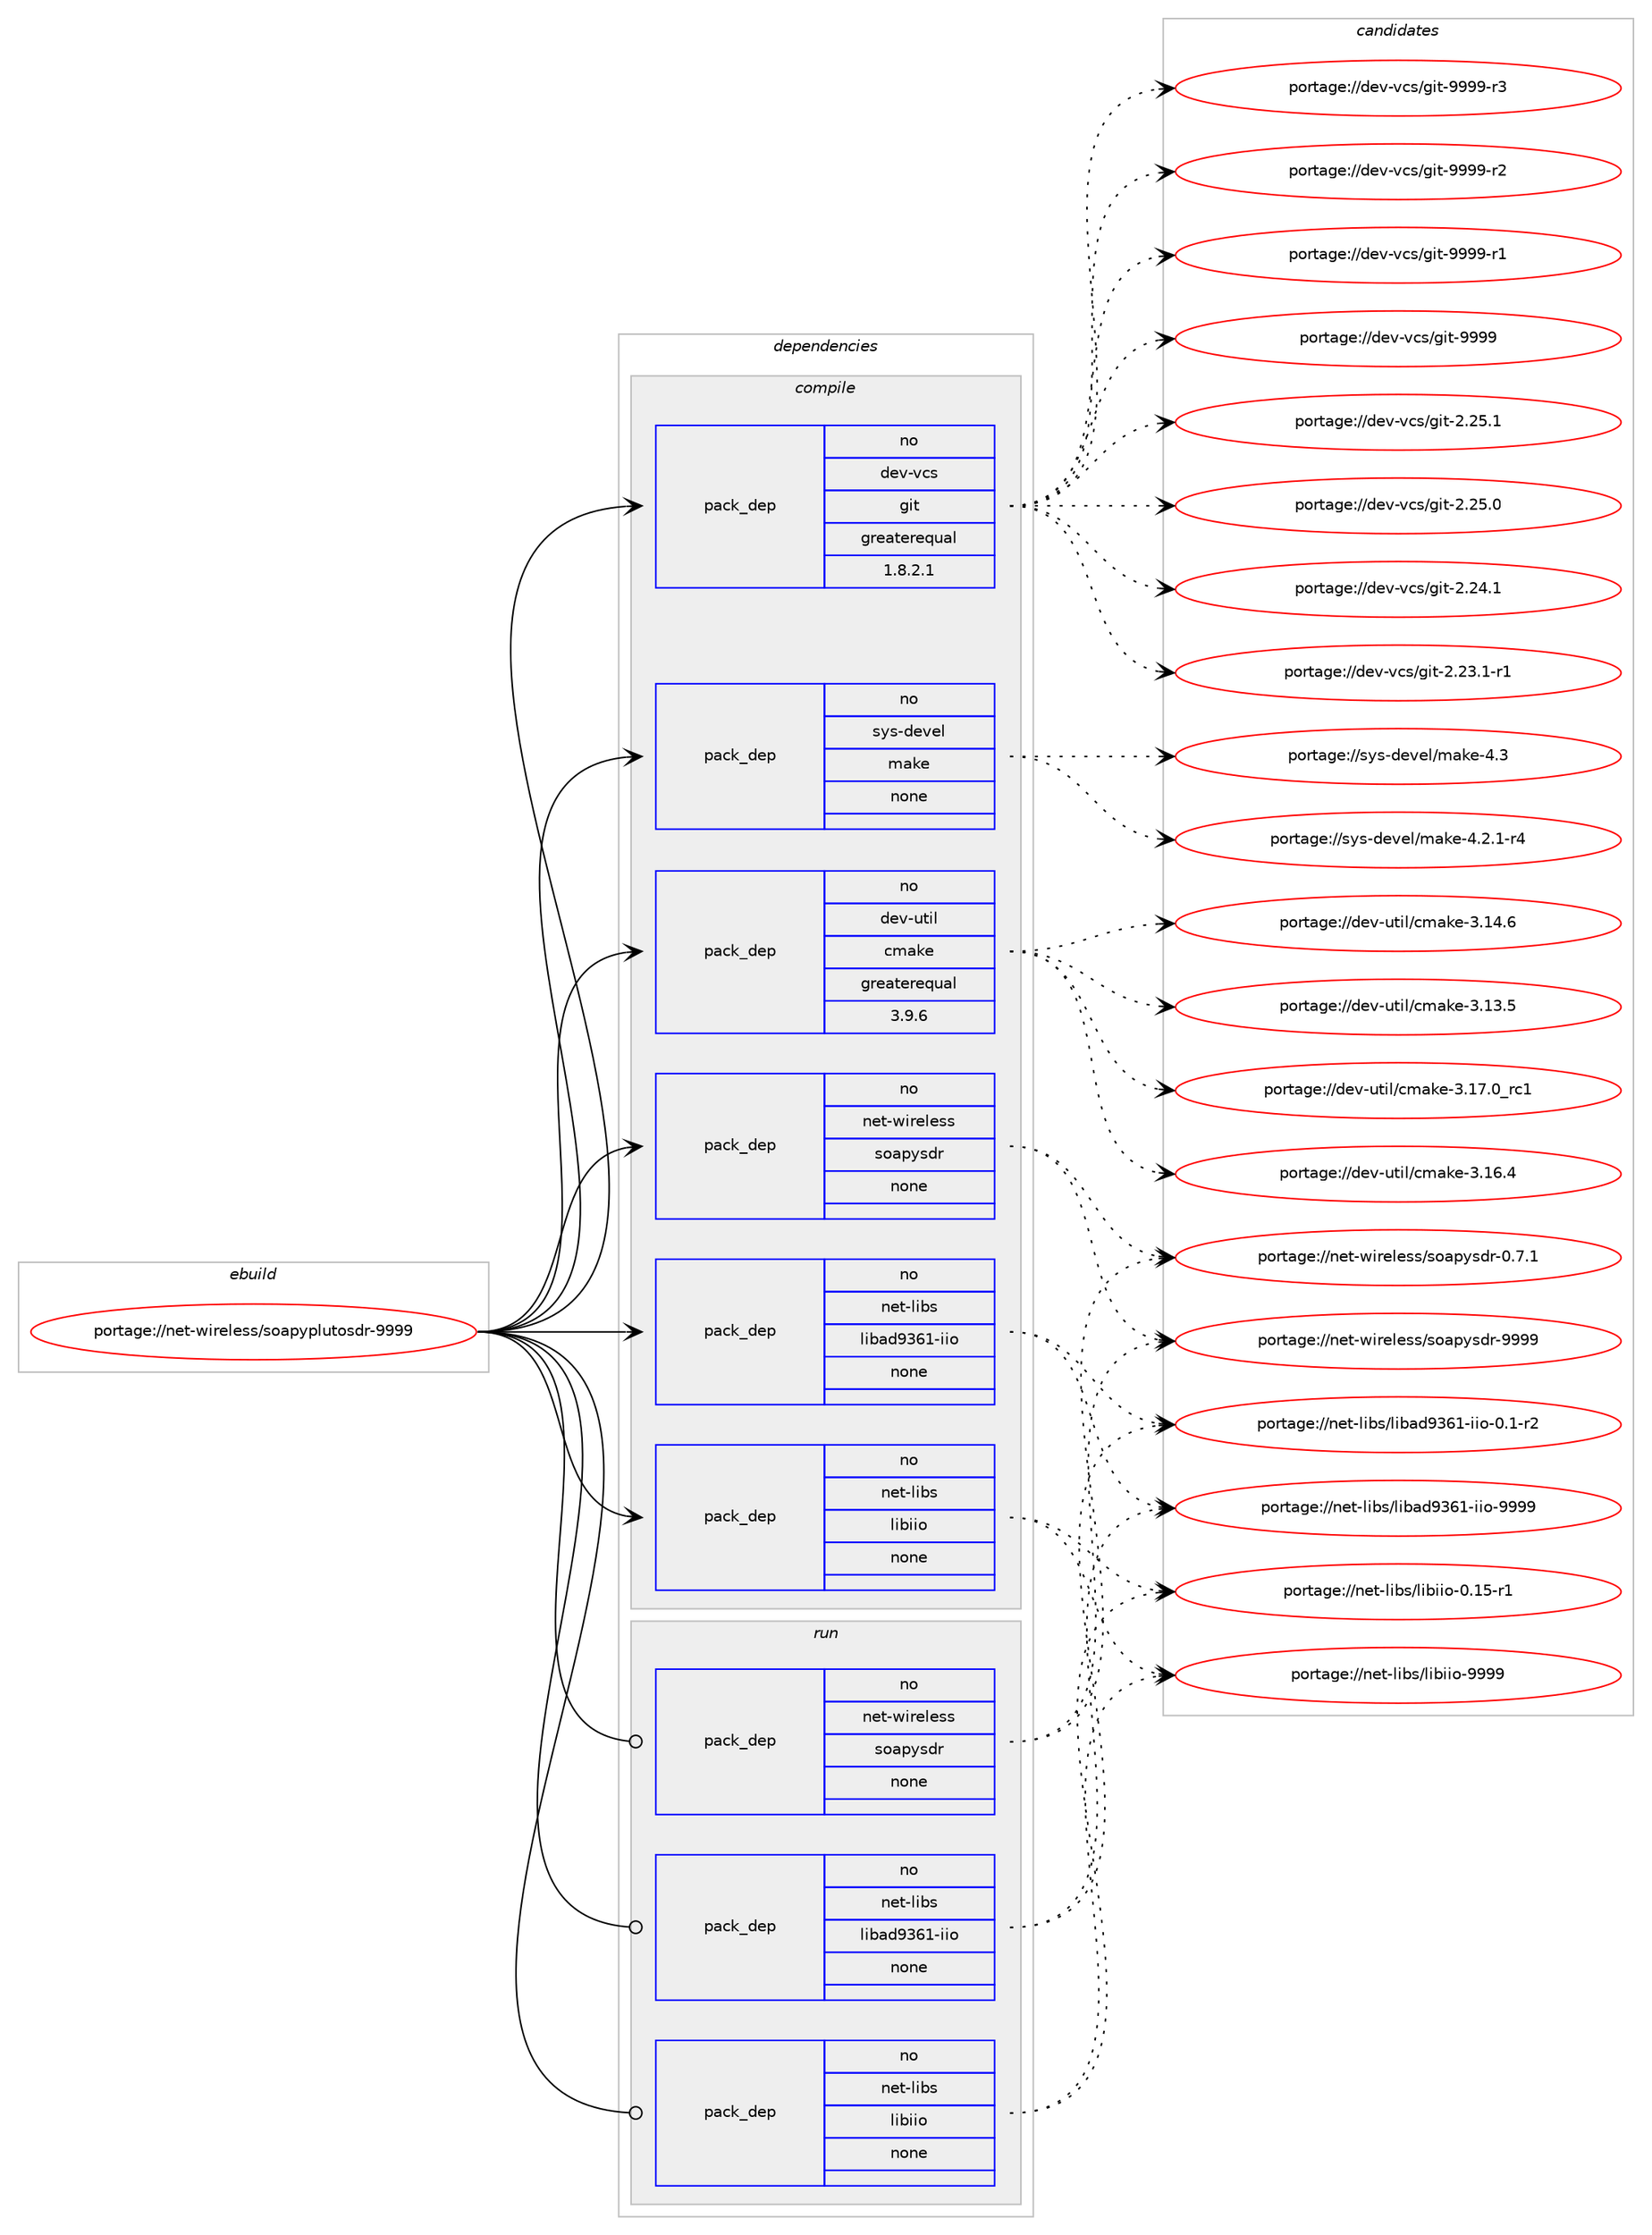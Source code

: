 digraph prolog {

# *************
# Graph options
# *************

newrank=true;
concentrate=true;
compound=true;
graph [rankdir=LR,fontname=Helvetica,fontsize=10,ranksep=1.5];#, ranksep=2.5, nodesep=0.2];
edge  [arrowhead=vee];
node  [fontname=Helvetica,fontsize=10];

# **********
# The ebuild
# **********

subgraph cluster_leftcol {
color=gray;
rank=same;
label=<<i>ebuild</i>>;
id [label="portage://net-wireless/soapyplutosdr-9999", color=red, width=4, href="../net-wireless/soapyplutosdr-9999.svg"];
}

# ****************
# The dependencies
# ****************

subgraph cluster_midcol {
color=gray;
label=<<i>dependencies</i>>;
subgraph cluster_compile {
fillcolor="#eeeeee";
style=filled;
label=<<i>compile</i>>;
subgraph pack50727 {
dependency64518 [label=<<TABLE BORDER="0" CELLBORDER="1" CELLSPACING="0" CELLPADDING="4" WIDTH="220"><TR><TD ROWSPAN="6" CELLPADDING="30">pack_dep</TD></TR><TR><TD WIDTH="110">no</TD></TR><TR><TD>dev-util</TD></TR><TR><TD>cmake</TD></TR><TR><TD>greaterequal</TD></TR><TR><TD>3.9.6</TD></TR></TABLE>>, shape=none, color=blue];
}
id:e -> dependency64518:w [weight=20,style="solid",arrowhead="vee"];
subgraph pack50728 {
dependency64519 [label=<<TABLE BORDER="0" CELLBORDER="1" CELLSPACING="0" CELLPADDING="4" WIDTH="220"><TR><TD ROWSPAN="6" CELLPADDING="30">pack_dep</TD></TR><TR><TD WIDTH="110">no</TD></TR><TR><TD>dev-vcs</TD></TR><TR><TD>git</TD></TR><TR><TD>greaterequal</TD></TR><TR><TD>1.8.2.1</TD></TR></TABLE>>, shape=none, color=blue];
}
id:e -> dependency64519:w [weight=20,style="solid",arrowhead="vee"];
subgraph pack50729 {
dependency64520 [label=<<TABLE BORDER="0" CELLBORDER="1" CELLSPACING="0" CELLPADDING="4" WIDTH="220"><TR><TD ROWSPAN="6" CELLPADDING="30">pack_dep</TD></TR><TR><TD WIDTH="110">no</TD></TR><TR><TD>net-libs</TD></TR><TR><TD>libad9361-iio</TD></TR><TR><TD>none</TD></TR><TR><TD></TD></TR></TABLE>>, shape=none, color=blue];
}
id:e -> dependency64520:w [weight=20,style="solid",arrowhead="vee"];
subgraph pack50730 {
dependency64521 [label=<<TABLE BORDER="0" CELLBORDER="1" CELLSPACING="0" CELLPADDING="4" WIDTH="220"><TR><TD ROWSPAN="6" CELLPADDING="30">pack_dep</TD></TR><TR><TD WIDTH="110">no</TD></TR><TR><TD>net-libs</TD></TR><TR><TD>libiio</TD></TR><TR><TD>none</TD></TR><TR><TD></TD></TR></TABLE>>, shape=none, color=blue];
}
id:e -> dependency64521:w [weight=20,style="solid",arrowhead="vee"];
subgraph pack50731 {
dependency64522 [label=<<TABLE BORDER="0" CELLBORDER="1" CELLSPACING="0" CELLPADDING="4" WIDTH="220"><TR><TD ROWSPAN="6" CELLPADDING="30">pack_dep</TD></TR><TR><TD WIDTH="110">no</TD></TR><TR><TD>net-wireless</TD></TR><TR><TD>soapysdr</TD></TR><TR><TD>none</TD></TR><TR><TD></TD></TR></TABLE>>, shape=none, color=blue];
}
id:e -> dependency64522:w [weight=20,style="solid",arrowhead="vee"];
subgraph pack50732 {
dependency64523 [label=<<TABLE BORDER="0" CELLBORDER="1" CELLSPACING="0" CELLPADDING="4" WIDTH="220"><TR><TD ROWSPAN="6" CELLPADDING="30">pack_dep</TD></TR><TR><TD WIDTH="110">no</TD></TR><TR><TD>sys-devel</TD></TR><TR><TD>make</TD></TR><TR><TD>none</TD></TR><TR><TD></TD></TR></TABLE>>, shape=none, color=blue];
}
id:e -> dependency64523:w [weight=20,style="solid",arrowhead="vee"];
}
subgraph cluster_compileandrun {
fillcolor="#eeeeee";
style=filled;
label=<<i>compile and run</i>>;
}
subgraph cluster_run {
fillcolor="#eeeeee";
style=filled;
label=<<i>run</i>>;
subgraph pack50733 {
dependency64524 [label=<<TABLE BORDER="0" CELLBORDER="1" CELLSPACING="0" CELLPADDING="4" WIDTH="220"><TR><TD ROWSPAN="6" CELLPADDING="30">pack_dep</TD></TR><TR><TD WIDTH="110">no</TD></TR><TR><TD>net-libs</TD></TR><TR><TD>libad9361-iio</TD></TR><TR><TD>none</TD></TR><TR><TD></TD></TR></TABLE>>, shape=none, color=blue];
}
id:e -> dependency64524:w [weight=20,style="solid",arrowhead="odot"];
subgraph pack50734 {
dependency64525 [label=<<TABLE BORDER="0" CELLBORDER="1" CELLSPACING="0" CELLPADDING="4" WIDTH="220"><TR><TD ROWSPAN="6" CELLPADDING="30">pack_dep</TD></TR><TR><TD WIDTH="110">no</TD></TR><TR><TD>net-libs</TD></TR><TR><TD>libiio</TD></TR><TR><TD>none</TD></TR><TR><TD></TD></TR></TABLE>>, shape=none, color=blue];
}
id:e -> dependency64525:w [weight=20,style="solid",arrowhead="odot"];
subgraph pack50735 {
dependency64526 [label=<<TABLE BORDER="0" CELLBORDER="1" CELLSPACING="0" CELLPADDING="4" WIDTH="220"><TR><TD ROWSPAN="6" CELLPADDING="30">pack_dep</TD></TR><TR><TD WIDTH="110">no</TD></TR><TR><TD>net-wireless</TD></TR><TR><TD>soapysdr</TD></TR><TR><TD>none</TD></TR><TR><TD></TD></TR></TABLE>>, shape=none, color=blue];
}
id:e -> dependency64526:w [weight=20,style="solid",arrowhead="odot"];
}
}

# **************
# The candidates
# **************

subgraph cluster_choices {
rank=same;
color=gray;
label=<<i>candidates</i>>;

subgraph choice50727 {
color=black;
nodesep=1;
choice1001011184511711610510847991099710710145514649554648951149949 [label="portage://dev-util/cmake-3.17.0_rc1", color=red, width=4,href="../dev-util/cmake-3.17.0_rc1.svg"];
choice1001011184511711610510847991099710710145514649544652 [label="portage://dev-util/cmake-3.16.4", color=red, width=4,href="../dev-util/cmake-3.16.4.svg"];
choice1001011184511711610510847991099710710145514649524654 [label="portage://dev-util/cmake-3.14.6", color=red, width=4,href="../dev-util/cmake-3.14.6.svg"];
choice1001011184511711610510847991099710710145514649514653 [label="portage://dev-util/cmake-3.13.5", color=red, width=4,href="../dev-util/cmake-3.13.5.svg"];
dependency64518:e -> choice1001011184511711610510847991099710710145514649554648951149949:w [style=dotted,weight="100"];
dependency64518:e -> choice1001011184511711610510847991099710710145514649544652:w [style=dotted,weight="100"];
dependency64518:e -> choice1001011184511711610510847991099710710145514649524654:w [style=dotted,weight="100"];
dependency64518:e -> choice1001011184511711610510847991099710710145514649514653:w [style=dotted,weight="100"];
}
subgraph choice50728 {
color=black;
nodesep=1;
choice10010111845118991154710310511645575757574511451 [label="portage://dev-vcs/git-9999-r3", color=red, width=4,href="../dev-vcs/git-9999-r3.svg"];
choice10010111845118991154710310511645575757574511450 [label="portage://dev-vcs/git-9999-r2", color=red, width=4,href="../dev-vcs/git-9999-r2.svg"];
choice10010111845118991154710310511645575757574511449 [label="portage://dev-vcs/git-9999-r1", color=red, width=4,href="../dev-vcs/git-9999-r1.svg"];
choice1001011184511899115471031051164557575757 [label="portage://dev-vcs/git-9999", color=red, width=4,href="../dev-vcs/git-9999.svg"];
choice10010111845118991154710310511645504650534649 [label="portage://dev-vcs/git-2.25.1", color=red, width=4,href="../dev-vcs/git-2.25.1.svg"];
choice10010111845118991154710310511645504650534648 [label="portage://dev-vcs/git-2.25.0", color=red, width=4,href="../dev-vcs/git-2.25.0.svg"];
choice10010111845118991154710310511645504650524649 [label="portage://dev-vcs/git-2.24.1", color=red, width=4,href="../dev-vcs/git-2.24.1.svg"];
choice100101118451189911547103105116455046505146494511449 [label="portage://dev-vcs/git-2.23.1-r1", color=red, width=4,href="../dev-vcs/git-2.23.1-r1.svg"];
dependency64519:e -> choice10010111845118991154710310511645575757574511451:w [style=dotted,weight="100"];
dependency64519:e -> choice10010111845118991154710310511645575757574511450:w [style=dotted,weight="100"];
dependency64519:e -> choice10010111845118991154710310511645575757574511449:w [style=dotted,weight="100"];
dependency64519:e -> choice1001011184511899115471031051164557575757:w [style=dotted,weight="100"];
dependency64519:e -> choice10010111845118991154710310511645504650534649:w [style=dotted,weight="100"];
dependency64519:e -> choice10010111845118991154710310511645504650534648:w [style=dotted,weight="100"];
dependency64519:e -> choice10010111845118991154710310511645504650524649:w [style=dotted,weight="100"];
dependency64519:e -> choice100101118451189911547103105116455046505146494511449:w [style=dotted,weight="100"];
}
subgraph choice50729 {
color=black;
nodesep=1;
choice110101116451081059811547108105989710057515449451051051114557575757 [label="portage://net-libs/libad9361-iio-9999", color=red, width=4,href="../net-libs/libad9361-iio-9999.svg"];
choice11010111645108105981154710810598971005751544945105105111454846494511450 [label="portage://net-libs/libad9361-iio-0.1-r2", color=red, width=4,href="../net-libs/libad9361-iio-0.1-r2.svg"];
dependency64520:e -> choice110101116451081059811547108105989710057515449451051051114557575757:w [style=dotted,weight="100"];
dependency64520:e -> choice11010111645108105981154710810598971005751544945105105111454846494511450:w [style=dotted,weight="100"];
}
subgraph choice50730 {
color=black;
nodesep=1;
choice110101116451081059811547108105981051051114557575757 [label="portage://net-libs/libiio-9999", color=red, width=4,href="../net-libs/libiio-9999.svg"];
choice1101011164510810598115471081059810510511145484649534511449 [label="portage://net-libs/libiio-0.15-r1", color=red, width=4,href="../net-libs/libiio-0.15-r1.svg"];
dependency64521:e -> choice110101116451081059811547108105981051051114557575757:w [style=dotted,weight="100"];
dependency64521:e -> choice1101011164510810598115471081059810510511145484649534511449:w [style=dotted,weight="100"];
}
subgraph choice50731 {
color=black;
nodesep=1;
choice1101011164511910511410110810111511547115111971121211151001144557575757 [label="portage://net-wireless/soapysdr-9999", color=red, width=4,href="../net-wireless/soapysdr-9999.svg"];
choice110101116451191051141011081011151154711511197112121115100114454846554649 [label="portage://net-wireless/soapysdr-0.7.1", color=red, width=4,href="../net-wireless/soapysdr-0.7.1.svg"];
dependency64522:e -> choice1101011164511910511410110810111511547115111971121211151001144557575757:w [style=dotted,weight="100"];
dependency64522:e -> choice110101116451191051141011081011151154711511197112121115100114454846554649:w [style=dotted,weight="100"];
}
subgraph choice50732 {
color=black;
nodesep=1;
choice11512111545100101118101108471099710710145524651 [label="portage://sys-devel/make-4.3", color=red, width=4,href="../sys-devel/make-4.3.svg"];
choice1151211154510010111810110847109971071014552465046494511452 [label="portage://sys-devel/make-4.2.1-r4", color=red, width=4,href="../sys-devel/make-4.2.1-r4.svg"];
dependency64523:e -> choice11512111545100101118101108471099710710145524651:w [style=dotted,weight="100"];
dependency64523:e -> choice1151211154510010111810110847109971071014552465046494511452:w [style=dotted,weight="100"];
}
subgraph choice50733 {
color=black;
nodesep=1;
choice110101116451081059811547108105989710057515449451051051114557575757 [label="portage://net-libs/libad9361-iio-9999", color=red, width=4,href="../net-libs/libad9361-iio-9999.svg"];
choice11010111645108105981154710810598971005751544945105105111454846494511450 [label="portage://net-libs/libad9361-iio-0.1-r2", color=red, width=4,href="../net-libs/libad9361-iio-0.1-r2.svg"];
dependency64524:e -> choice110101116451081059811547108105989710057515449451051051114557575757:w [style=dotted,weight="100"];
dependency64524:e -> choice11010111645108105981154710810598971005751544945105105111454846494511450:w [style=dotted,weight="100"];
}
subgraph choice50734 {
color=black;
nodesep=1;
choice110101116451081059811547108105981051051114557575757 [label="portage://net-libs/libiio-9999", color=red, width=4,href="../net-libs/libiio-9999.svg"];
choice1101011164510810598115471081059810510511145484649534511449 [label="portage://net-libs/libiio-0.15-r1", color=red, width=4,href="../net-libs/libiio-0.15-r1.svg"];
dependency64525:e -> choice110101116451081059811547108105981051051114557575757:w [style=dotted,weight="100"];
dependency64525:e -> choice1101011164510810598115471081059810510511145484649534511449:w [style=dotted,weight="100"];
}
subgraph choice50735 {
color=black;
nodesep=1;
choice1101011164511910511410110810111511547115111971121211151001144557575757 [label="portage://net-wireless/soapysdr-9999", color=red, width=4,href="../net-wireless/soapysdr-9999.svg"];
choice110101116451191051141011081011151154711511197112121115100114454846554649 [label="portage://net-wireless/soapysdr-0.7.1", color=red, width=4,href="../net-wireless/soapysdr-0.7.1.svg"];
dependency64526:e -> choice1101011164511910511410110810111511547115111971121211151001144557575757:w [style=dotted,weight="100"];
dependency64526:e -> choice110101116451191051141011081011151154711511197112121115100114454846554649:w [style=dotted,weight="100"];
}
}

}
